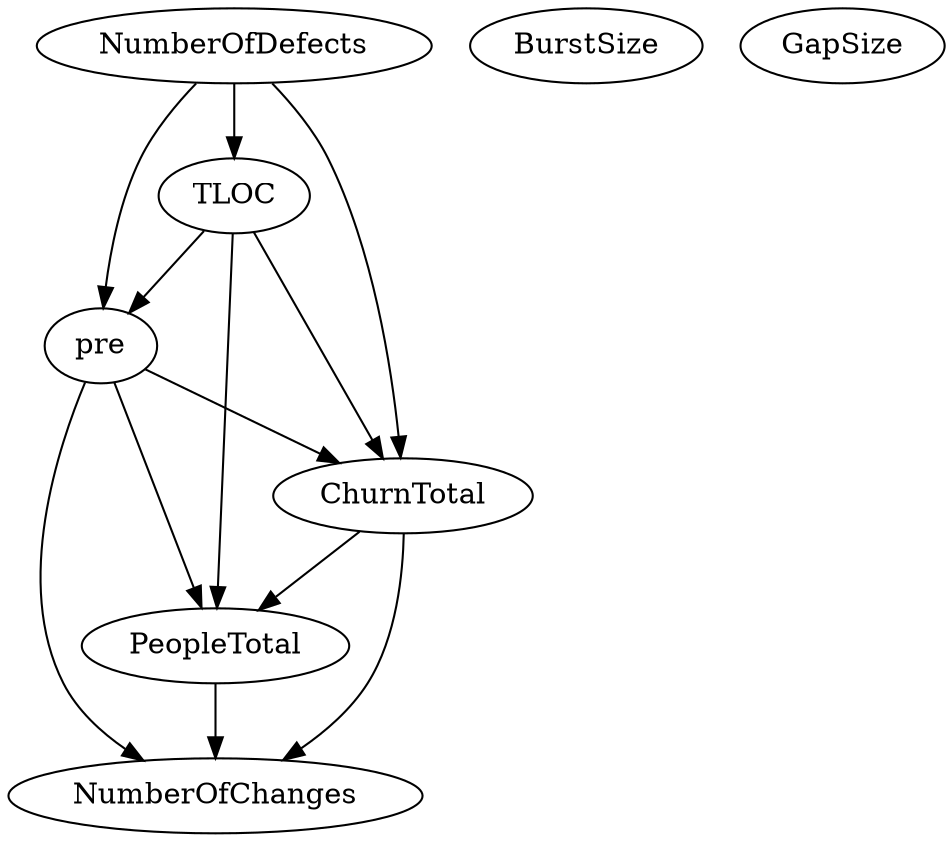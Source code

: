 digraph {
   PeopleTotal;
   NumberOfChanges;
   ChurnTotal;
   TLOC;
   pre;
   NumberOfDefects;
   BurstSize;
   GapSize;
   PeopleTotal -> NumberOfChanges;
   ChurnTotal -> PeopleTotal;
   ChurnTotal -> NumberOfChanges;
   TLOC -> PeopleTotal;
   TLOC -> ChurnTotal;
   TLOC -> pre;
   pre -> PeopleTotal;
   pre -> NumberOfChanges;
   pre -> ChurnTotal;
   NumberOfDefects -> ChurnTotal;
   NumberOfDefects -> TLOC;
   NumberOfDefects -> pre;
}
